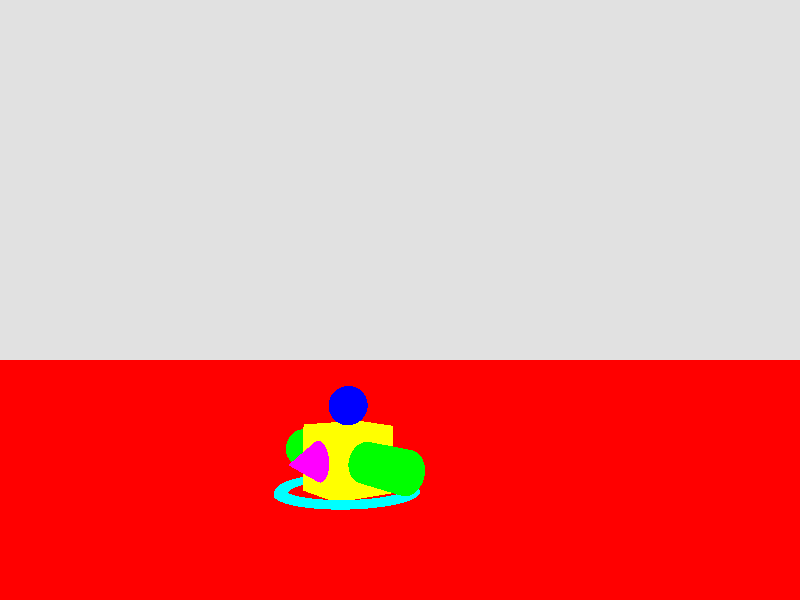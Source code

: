#include "colors.inc" // the include files contain
#include "stones.inc" // pre-defined scene elements

// set the background
background
{
	color Gray
}

// defining a light source
light_source
{
	<2, 4, -3>
	color White
}

// set a camera
camera
{
	// plenoptic
	location <8, 2, -5>
	// direction
	// up
	look_at  <0, 3, 1>
	// lens_pitch 0.014
	// lens_pitch -1
	// mainlens_diameter 0.0
}

plane
{
    y
    0
    pigment
	{
    	rgb <1,0,0>
    }
}

box
{
    <-0.5,0,-0.5>
    <0.5,1,0.5>
    pigment
	{
    	rgb <1,1,0>
    }
}

sphere
{
    <0,1.3,0>
    0.3
    pigment
	{
        rgb <0,0,1>
    }
}

cylinder
{
    <-1.5,0.5,0>
    <1.5,0.5,0>
    0.3
    pigment
	{
		rgb <0,1,0>
	}
}

cone
{
    <0,0.5,-0.5>
    0.3
    <0,0.5,-1>
    0
    pigment
	{
		rgb <1,0,1>
	}
}

torus
{
    1
    0.1
    pigment
	{
		rgb <0,1,1>
	}
}

